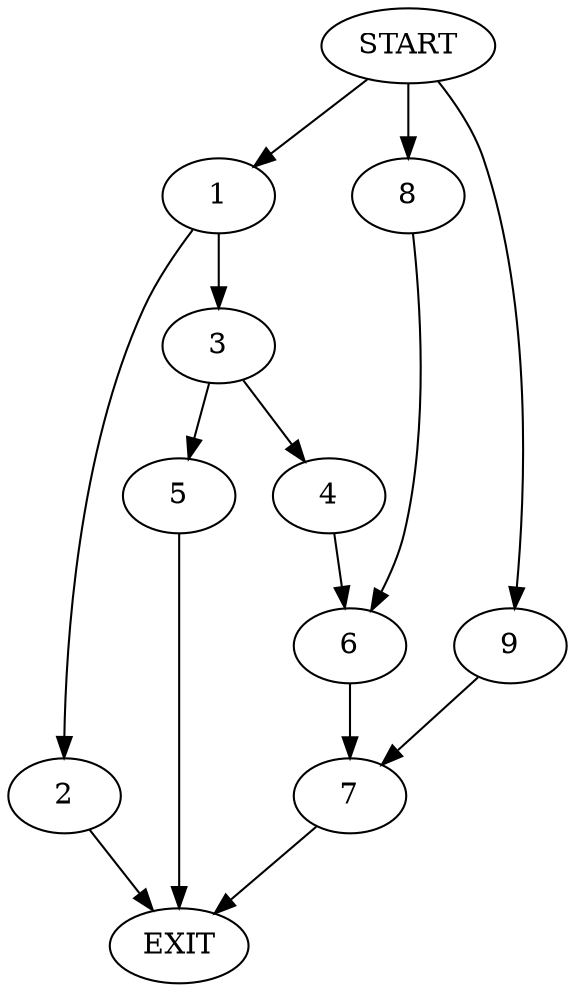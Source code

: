 digraph {
0 [label="START"]
10 [label="EXIT"]
0 -> 1
1 -> 2
1 -> 3
2 -> 10
3 -> 4
3 -> 5
5 -> 10
4 -> 6
6 -> 7
0 -> 8
8 -> 6
7 -> 10
0 -> 9
9 -> 7
}
